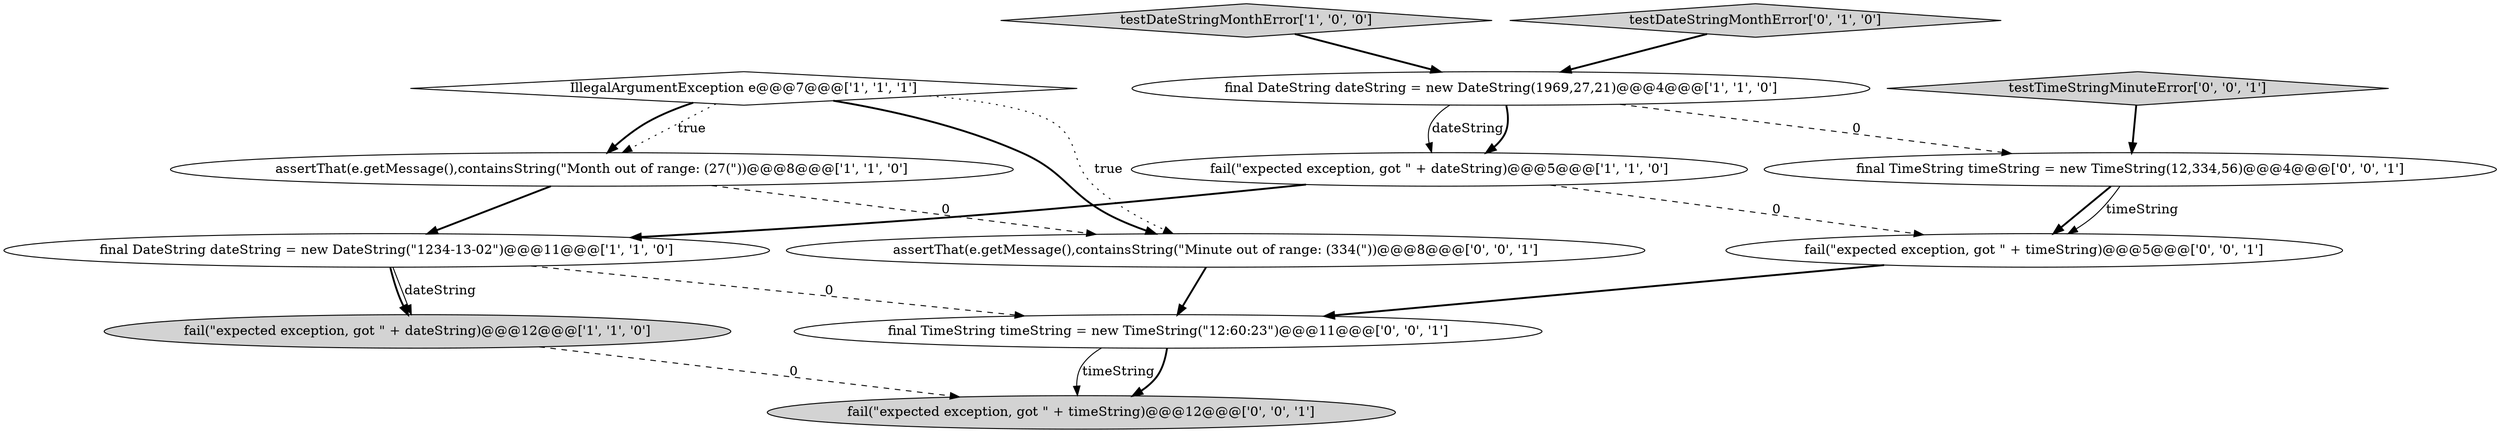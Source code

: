 digraph {
4 [style = filled, label = "assertThat(e.getMessage(),containsString(\"Month out of range: (27(\"))@@@8@@@['1', '1', '0']", fillcolor = white, shape = ellipse image = "AAA0AAABBB1BBB"];
9 [style = filled, label = "assertThat(e.getMessage(),containsString(\"Minute out of range: (334(\"))@@@8@@@['0', '0', '1']", fillcolor = white, shape = ellipse image = "AAA0AAABBB3BBB"];
2 [style = filled, label = "final DateString dateString = new DateString(1969,27,21)@@@4@@@['1', '1', '0']", fillcolor = white, shape = ellipse image = "AAA0AAABBB1BBB"];
1 [style = filled, label = "testDateStringMonthError['1', '0', '0']", fillcolor = lightgray, shape = diamond image = "AAA0AAABBB1BBB"];
6 [style = filled, label = "IllegalArgumentException e@@@7@@@['1', '1', '1']", fillcolor = white, shape = diamond image = "AAA0AAABBB1BBB"];
0 [style = filled, label = "fail(\"expected exception, got \" + dateString)@@@5@@@['1', '1', '0']", fillcolor = white, shape = ellipse image = "AAA0AAABBB1BBB"];
8 [style = filled, label = "fail(\"expected exception, got \" + timeString)@@@12@@@['0', '0', '1']", fillcolor = lightgray, shape = ellipse image = "AAA0AAABBB3BBB"];
10 [style = filled, label = "final TimeString timeString = new TimeString(\"12:60:23\")@@@11@@@['0', '0', '1']", fillcolor = white, shape = ellipse image = "AAA0AAABBB3BBB"];
12 [style = filled, label = "testTimeStringMinuteError['0', '0', '1']", fillcolor = lightgray, shape = diamond image = "AAA0AAABBB3BBB"];
13 [style = filled, label = "fail(\"expected exception, got \" + timeString)@@@5@@@['0', '0', '1']", fillcolor = white, shape = ellipse image = "AAA0AAABBB3BBB"];
5 [style = filled, label = "fail(\"expected exception, got \" + dateString)@@@12@@@['1', '1', '0']", fillcolor = lightgray, shape = ellipse image = "AAA0AAABBB1BBB"];
7 [style = filled, label = "testDateStringMonthError['0', '1', '0']", fillcolor = lightgray, shape = diamond image = "AAA0AAABBB2BBB"];
3 [style = filled, label = "final DateString dateString = new DateString(\"1234-13-02\")@@@11@@@['1', '1', '0']", fillcolor = white, shape = ellipse image = "AAA0AAABBB1BBB"];
11 [style = filled, label = "final TimeString timeString = new TimeString(12,334,56)@@@4@@@['0', '0', '1']", fillcolor = white, shape = ellipse image = "AAA0AAABBB3BBB"];
0->3 [style = bold, label=""];
13->10 [style = bold, label=""];
4->3 [style = bold, label=""];
12->11 [style = bold, label=""];
2->0 [style = solid, label="dateString"];
10->8 [style = solid, label="timeString"];
9->10 [style = bold, label=""];
6->4 [style = bold, label=""];
3->5 [style = solid, label="dateString"];
4->9 [style = dashed, label="0"];
3->5 [style = bold, label=""];
2->0 [style = bold, label=""];
10->8 [style = bold, label=""];
6->4 [style = dotted, label="true"];
6->9 [style = dotted, label="true"];
7->2 [style = bold, label=""];
11->13 [style = bold, label=""];
0->13 [style = dashed, label="0"];
5->8 [style = dashed, label="0"];
2->11 [style = dashed, label="0"];
1->2 [style = bold, label=""];
3->10 [style = dashed, label="0"];
6->9 [style = bold, label=""];
11->13 [style = solid, label="timeString"];
}
